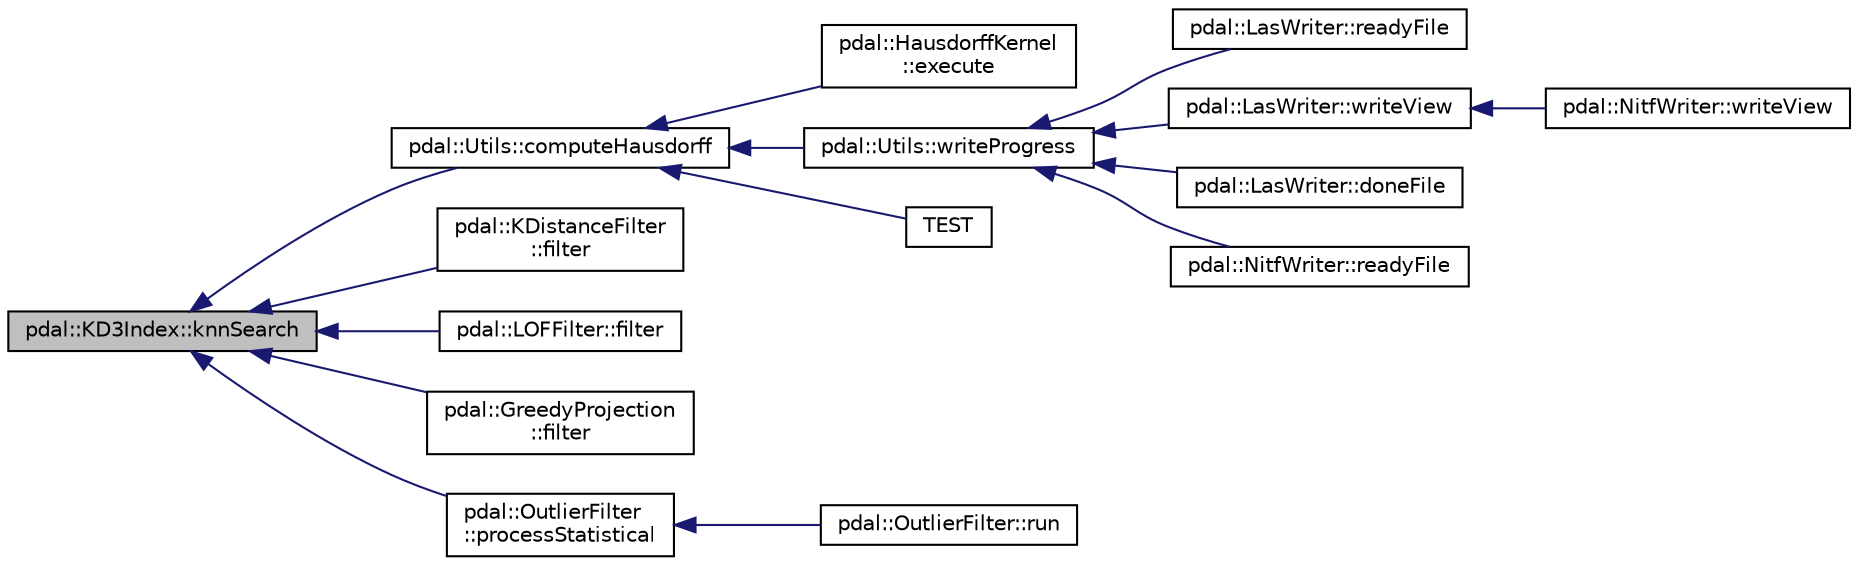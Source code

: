 digraph "pdal::KD3Index::knnSearch"
{
  edge [fontname="Helvetica",fontsize="10",labelfontname="Helvetica",labelfontsize="10"];
  node [fontname="Helvetica",fontsize="10",shape=record];
  rankdir="LR";
  Node1 [label="pdal::KD3Index::knnSearch",height=0.2,width=0.4,color="black", fillcolor="grey75", style="filled", fontcolor="black"];
  Node1 -> Node2 [dir="back",color="midnightblue",fontsize="10",style="solid",fontname="Helvetica"];
  Node2 [label="pdal::Utils::computeHausdorff",height=0.2,width=0.4,color="black", fillcolor="white", style="filled",URL="$namespacepdal_1_1Utils.html#a6e459b6b7c17167255c1e36d4a743b0a"];
  Node2 -> Node3 [dir="back",color="midnightblue",fontsize="10",style="solid",fontname="Helvetica"];
  Node3 [label="pdal::HausdorffKernel\l::execute",height=0.2,width=0.4,color="black", fillcolor="white", style="filled",URL="$classpdal_1_1HausdorffKernel.html#aa4dd1ae4a7a4e7a4fa22feeb41245d41"];
  Node2 -> Node4 [dir="back",color="midnightblue",fontsize="10",style="solid",fontname="Helvetica"];
  Node4 [label="pdal::Utils::writeProgress",height=0.2,width=0.4,color="black", fillcolor="white", style="filled",URL="$namespacepdal_1_1Utils.html#adb7958fecbf7710df7d97a313a57ce39"];
  Node4 -> Node5 [dir="back",color="midnightblue",fontsize="10",style="solid",fontname="Helvetica"];
  Node5 [label="pdal::LasWriter::readyFile",height=0.2,width=0.4,color="black", fillcolor="white", style="filled",URL="$classpdal_1_1LasWriter.html#a4b0ad482eac655fb22cf29717c04c6b3"];
  Node4 -> Node6 [dir="back",color="midnightblue",fontsize="10",style="solid",fontname="Helvetica"];
  Node6 [label="pdal::LasWriter::writeView",height=0.2,width=0.4,color="black", fillcolor="white", style="filled",URL="$classpdal_1_1LasWriter.html#a91550327b74a35121c29d342c9659578"];
  Node6 -> Node7 [dir="back",color="midnightblue",fontsize="10",style="solid",fontname="Helvetica"];
  Node7 [label="pdal::NitfWriter::writeView",height=0.2,width=0.4,color="black", fillcolor="white", style="filled",URL="$classpdal_1_1NitfWriter.html#a09c8b43a263e077f6361e5eaf3f37063"];
  Node4 -> Node8 [dir="back",color="midnightblue",fontsize="10",style="solid",fontname="Helvetica"];
  Node8 [label="pdal::LasWriter::doneFile",height=0.2,width=0.4,color="black", fillcolor="white", style="filled",URL="$classpdal_1_1LasWriter.html#a8e6cccdc4e5b6cf4ac9361697b4e6f4f"];
  Node4 -> Node9 [dir="back",color="midnightblue",fontsize="10",style="solid",fontname="Helvetica"];
  Node9 [label="pdal::NitfWriter::readyFile",height=0.2,width=0.4,color="black", fillcolor="white", style="filled",URL="$classpdal_1_1NitfWriter.html#a34d932e82c5d6842ca515cc59281021e"];
  Node2 -> Node10 [dir="back",color="midnightblue",fontsize="10",style="solid",fontname="Helvetica"];
  Node10 [label="TEST",height=0.2,width=0.4,color="black", fillcolor="white", style="filled",URL="$HausdorffTest_8cpp.html#a9394d315ea08592b4e446b18ef6008ca"];
  Node1 -> Node11 [dir="back",color="midnightblue",fontsize="10",style="solid",fontname="Helvetica"];
  Node11 [label="pdal::KDistanceFilter\l::filter",height=0.2,width=0.4,color="black", fillcolor="white", style="filled",URL="$classpdal_1_1KDistanceFilter.html#a182b95187754df0feb50c022127a9920"];
  Node1 -> Node12 [dir="back",color="midnightblue",fontsize="10",style="solid",fontname="Helvetica"];
  Node12 [label="pdal::LOFFilter::filter",height=0.2,width=0.4,color="black", fillcolor="white", style="filled",URL="$classpdal_1_1LOFFilter.html#acd584a9b602c5c804271361eea4180a0"];
  Node1 -> Node13 [dir="back",color="midnightblue",fontsize="10",style="solid",fontname="Helvetica"];
  Node13 [label="pdal::GreedyProjection\l::filter",height=0.2,width=0.4,color="black", fillcolor="white", style="filled",URL="$classpdal_1_1GreedyProjection.html#aa0de48c450a56b726634e29d28fd5427"];
  Node1 -> Node14 [dir="back",color="midnightblue",fontsize="10",style="solid",fontname="Helvetica"];
  Node14 [label="pdal::OutlierFilter\l::processStatistical",height=0.2,width=0.4,color="black", fillcolor="white", style="filled",URL="$classpdal_1_1OutlierFilter.html#a5b885dd92f100d1e4addfbc2e0eb446c"];
  Node14 -> Node15 [dir="back",color="midnightblue",fontsize="10",style="solid",fontname="Helvetica"];
  Node15 [label="pdal::OutlierFilter::run",height=0.2,width=0.4,color="black", fillcolor="white", style="filled",URL="$classpdal_1_1OutlierFilter.html#a0ccead040af4b0c23f35ff27fa3f46f0"];
}
